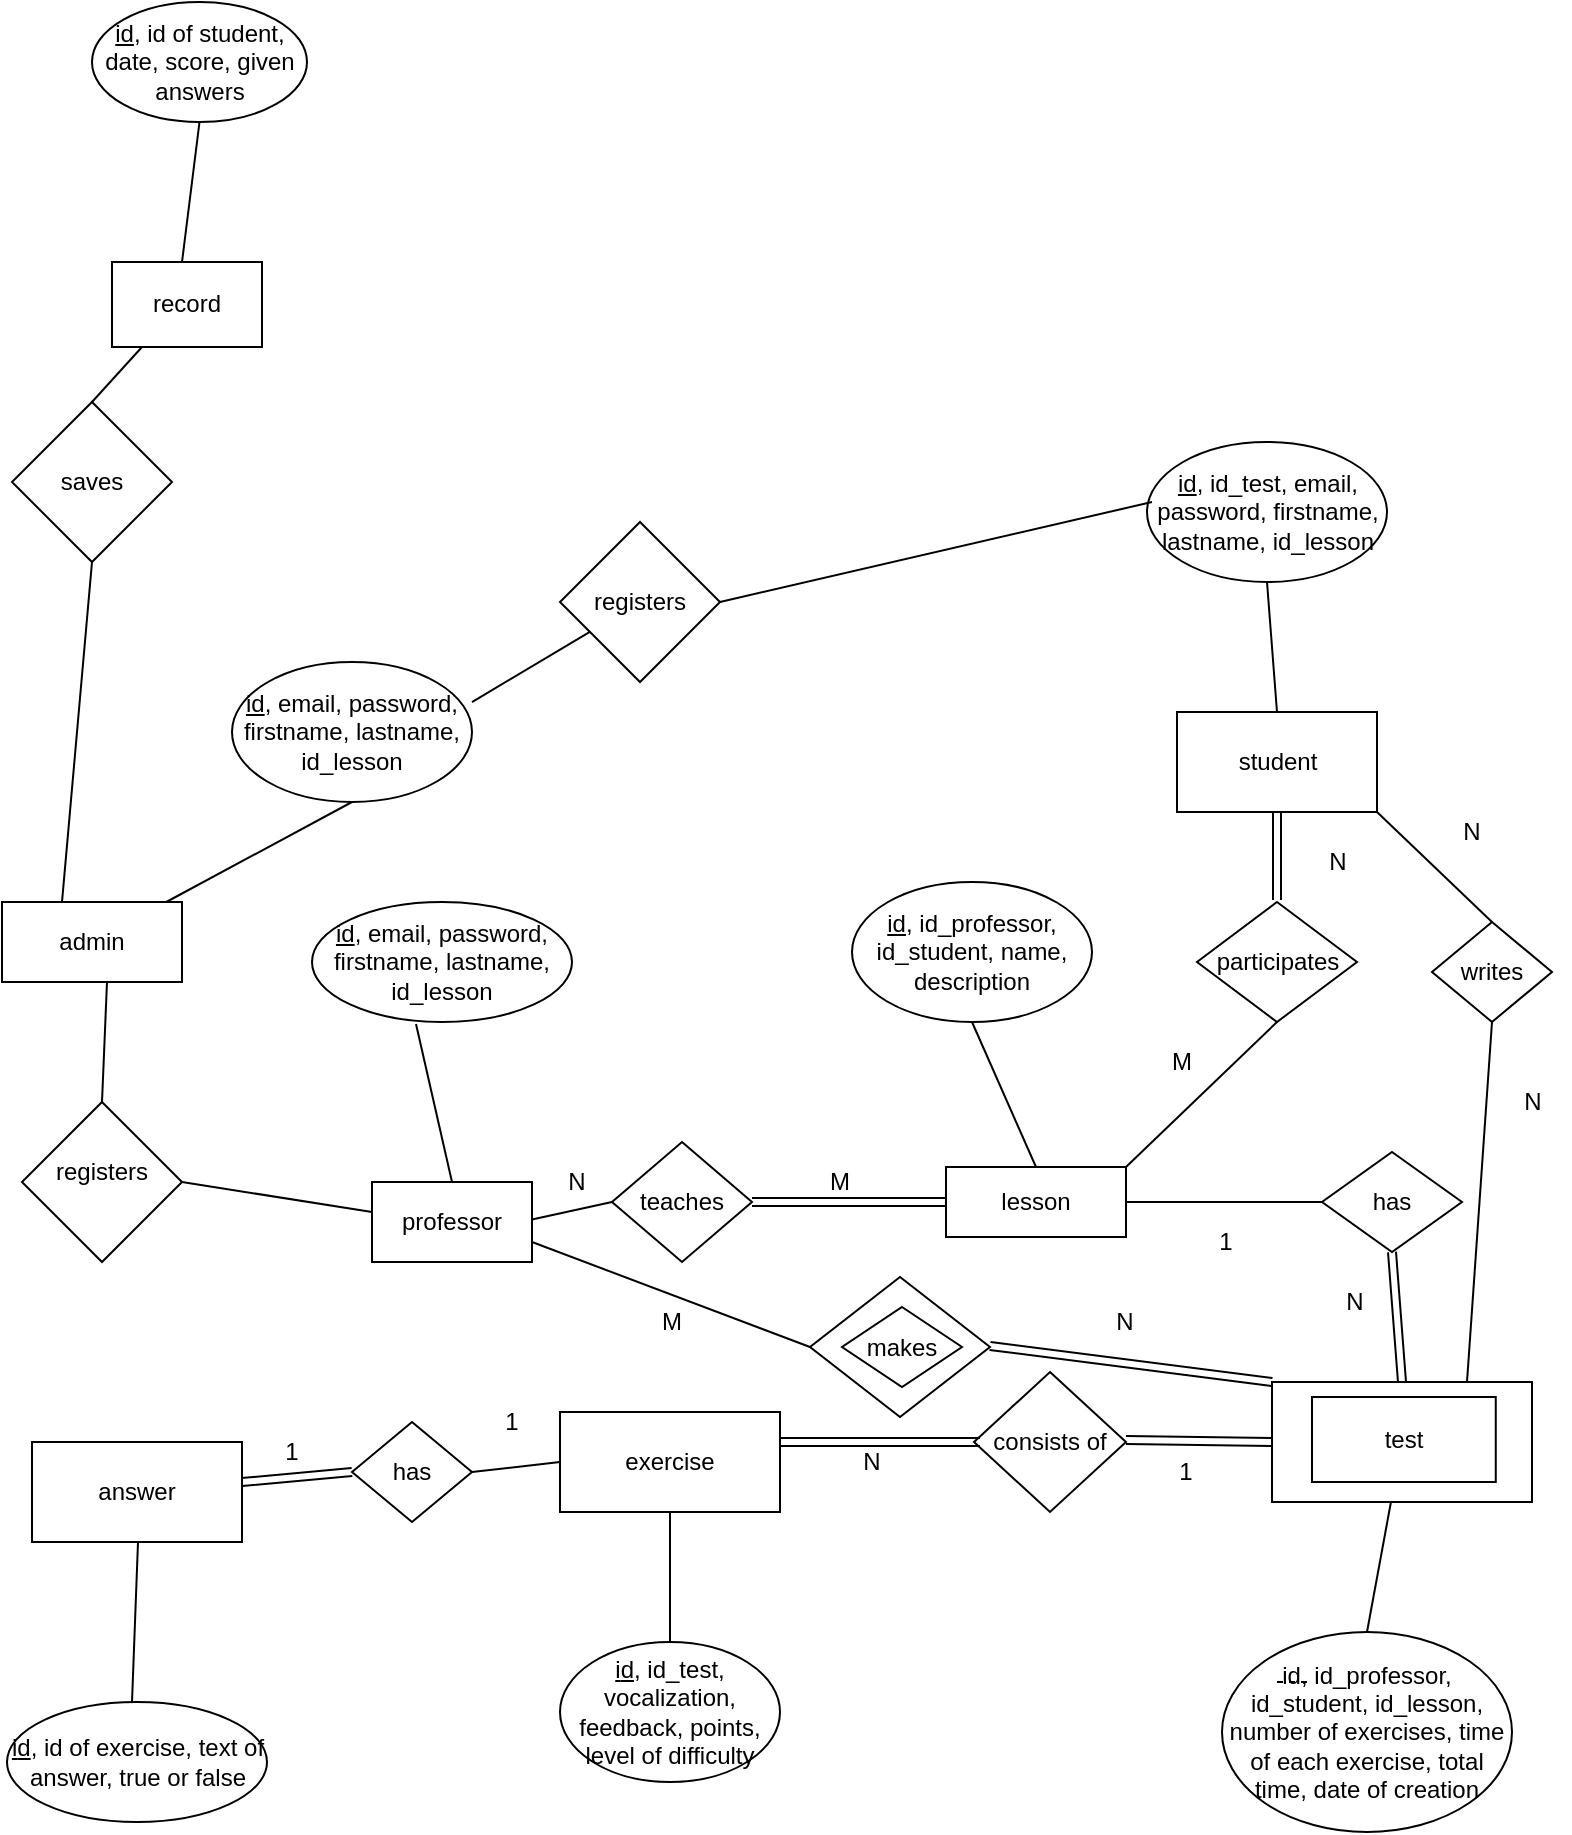 <mxfile version="24.2.7" type="device">
  <diagram name="Σελίδα-1" id="QAh2LDva-DaObILCpqB9">
    <mxGraphModel dx="1120" dy="1637" grid="1" gridSize="10" guides="1" tooltips="1" connect="1" arrows="1" fold="1" page="1" pageScale="1" pageWidth="827" pageHeight="1169" math="0" shadow="0">
      <root>
        <mxCell id="0" />
        <mxCell id="1" parent="0" />
        <mxCell id="vQbxsaV2fOy0zGT6MbxU-1" value="admin" style="rounded=0;whiteSpace=wrap;html=1;" parent="1" vertex="1">
          <mxGeometry x="25" y="-50" width="90" height="40" as="geometry" />
        </mxCell>
        <mxCell id="vQbxsaV2fOy0zGT6MbxU-2" value="&lt;u&gt;id&lt;/u&gt;, email, password, firstname, lastname, id_lesson" style="ellipse;whiteSpace=wrap;html=1;" parent="1" vertex="1">
          <mxGeometry x="140" y="-170" width="120" height="70" as="geometry" />
        </mxCell>
        <mxCell id="vQbxsaV2fOy0zGT6MbxU-4" value="" style="endArrow=none;html=1;rounded=0;entryX=0.5;entryY=1;entryDx=0;entryDy=0;" parent="1" source="vQbxsaV2fOy0zGT6MbxU-1" target="vQbxsaV2fOy0zGT6MbxU-2" edge="1">
          <mxGeometry width="50" height="50" relative="1" as="geometry">
            <mxPoint x="214.5" y="-20" as="sourcePoint" />
            <mxPoint x="214.5" y="-70" as="targetPoint" />
          </mxGeometry>
        </mxCell>
        <mxCell id="vQbxsaV2fOy0zGT6MbxU-6" value="professor" style="rounded=0;whiteSpace=wrap;html=1;" parent="1" vertex="1">
          <mxGeometry x="210" y="90" width="80" height="40" as="geometry" />
        </mxCell>
        <mxCell id="vQbxsaV2fOy0zGT6MbxU-8" value="&lt;u style=&quot;border-color: var(--border-color);&quot;&gt;id&lt;/u&gt;, email, password, firstname, lastname, id_lesson" style="ellipse;whiteSpace=wrap;html=1;" parent="1" vertex="1">
          <mxGeometry x="180" y="-50" width="130" height="60" as="geometry" />
        </mxCell>
        <mxCell id="vQbxsaV2fOy0zGT6MbxU-11" value="" style="endArrow=none;html=1;rounded=0;exitX=0.4;exitY=1.017;exitDx=0;exitDy=0;exitPerimeter=0;entryX=0.5;entryY=0;entryDx=0;entryDy=0;" parent="1" source="vQbxsaV2fOy0zGT6MbxU-8" target="vQbxsaV2fOy0zGT6MbxU-6" edge="1">
          <mxGeometry width="50" height="50" relative="1" as="geometry">
            <mxPoint x="390" y="250" as="sourcePoint" />
            <mxPoint x="440" y="200" as="targetPoint" />
          </mxGeometry>
        </mxCell>
        <mxCell id="vQbxsaV2fOy0zGT6MbxU-12" value="student" style="rounded=0;whiteSpace=wrap;html=1;" parent="1" vertex="1">
          <mxGeometry x="612.5" y="-145" width="100" height="50" as="geometry" />
        </mxCell>
        <mxCell id="vQbxsaV2fOy0zGT6MbxU-13" value="&lt;u style=&quot;border-color: var(--border-color);&quot;&gt;id&lt;/u&gt;, id_test, email, password, firstname, lastname, id_lesson" style="ellipse;whiteSpace=wrap;html=1;" parent="1" vertex="1">
          <mxGeometry x="597.5" y="-280" width="120" height="70" as="geometry" />
        </mxCell>
        <mxCell id="vQbxsaV2fOy0zGT6MbxU-16" value="" style="endArrow=none;html=1;rounded=0;entryX=0.5;entryY=1;entryDx=0;entryDy=0;exitX=0.5;exitY=0;exitDx=0;exitDy=0;" parent="1" source="vQbxsaV2fOy0zGT6MbxU-12" target="vQbxsaV2fOy0zGT6MbxU-13" edge="1">
          <mxGeometry width="50" height="50" relative="1" as="geometry">
            <mxPoint x="632.5" y="-55" as="sourcePoint" />
            <mxPoint x="682.5" y="-105" as="targetPoint" />
          </mxGeometry>
        </mxCell>
        <mxCell id="vQbxsaV2fOy0zGT6MbxU-17" value="lesson" style="rounded=0;whiteSpace=wrap;html=1;" parent="1" vertex="1">
          <mxGeometry x="497" y="82.5" width="90" height="35" as="geometry" />
        </mxCell>
        <mxCell id="vQbxsaV2fOy0zGT6MbxU-18" value="&lt;u&gt;id&lt;/u&gt;, id_professor, id_student, name, description" style="ellipse;whiteSpace=wrap;html=1;" parent="1" vertex="1">
          <mxGeometry x="450" y="-60" width="120" height="70" as="geometry" />
        </mxCell>
        <mxCell id="vQbxsaV2fOy0zGT6MbxU-19" value="" style="endArrow=none;html=1;rounded=0;entryX=0.5;entryY=1;entryDx=0;entryDy=0;exitX=0.5;exitY=0;exitDx=0;exitDy=0;" parent="1" source="vQbxsaV2fOy0zGT6MbxU-17" target="vQbxsaV2fOy0zGT6MbxU-18" edge="1">
          <mxGeometry width="50" height="50" relative="1" as="geometry">
            <mxPoint x="259" y="185" as="sourcePoint" />
            <mxPoint x="469" y="50" as="targetPoint" />
          </mxGeometry>
        </mxCell>
        <mxCell id="vQbxsaV2fOy0zGT6MbxU-20" value="" style="rounded=0;whiteSpace=wrap;html=1;" parent="1" vertex="1">
          <mxGeometry x="660" y="190" width="130" height="60" as="geometry" />
        </mxCell>
        <mxCell id="vQbxsaV2fOy0zGT6MbxU-21" value="id, id_professor, id_student, id_lesson, number of exercises, time of each exercise, total time, date of creation" style="ellipse;whiteSpace=wrap;html=1;" parent="1" vertex="1">
          <mxGeometry x="635" y="315" width="145" height="100" as="geometry" />
        </mxCell>
        <mxCell id="vQbxsaV2fOy0zGT6MbxU-22" value="" style="endArrow=none;html=1;rounded=0;entryX=0.5;entryY=0;entryDx=0;entryDy=0;" parent="1" source="vQbxsaV2fOy0zGT6MbxU-20" target="vQbxsaV2fOy0zGT6MbxU-21" edge="1">
          <mxGeometry width="50" height="50" relative="1" as="geometry">
            <mxPoint x="505" y="390" as="sourcePoint" />
            <mxPoint x="540" y="380" as="targetPoint" />
          </mxGeometry>
        </mxCell>
        <mxCell id="vQbxsaV2fOy0zGT6MbxU-23" value="exercise" style="rounded=0;whiteSpace=wrap;html=1;" parent="1" vertex="1">
          <mxGeometry x="304" y="205" width="110" height="50" as="geometry" />
        </mxCell>
        <mxCell id="vQbxsaV2fOy0zGT6MbxU-24" value="&lt;u&gt;i&lt;span style=&quot;border-color: var(--border-color);&quot;&gt;d&lt;/span&gt;&lt;/u&gt;, id_test, vocalization, feedback, points, level of difficulty" style="ellipse;whiteSpace=wrap;html=1;" parent="1" vertex="1">
          <mxGeometry x="304" y="320" width="110" height="70" as="geometry" />
        </mxCell>
        <mxCell id="vQbxsaV2fOy0zGT6MbxU-25" value="&lt;u&gt;i&lt;span style=&quot;border-color: var(--border-color);&quot;&gt;d&lt;/span&gt;&lt;/u&gt;, id of exercise, text of answer, true or false" style="ellipse;whiteSpace=wrap;html=1;" parent="1" vertex="1">
          <mxGeometry x="27.5" y="350" width="130" height="60" as="geometry" />
        </mxCell>
        <mxCell id="vQbxsaV2fOy0zGT6MbxU-26" value="" style="endArrow=none;html=1;rounded=0;exitX=0.5;exitY=0;exitDx=0;exitDy=0;entryX=0.5;entryY=1;entryDx=0;entryDy=0;" parent="1" source="vQbxsaV2fOy0zGT6MbxU-24" target="vQbxsaV2fOy0zGT6MbxU-23" edge="1">
          <mxGeometry width="50" height="50" relative="1" as="geometry">
            <mxPoint x="358.5" y="280" as="sourcePoint" />
            <mxPoint x="359" y="300" as="targetPoint" />
          </mxGeometry>
        </mxCell>
        <mxCell id="vQbxsaV2fOy0zGT6MbxU-27" value="answer" style="rounded=0;whiteSpace=wrap;html=1;" parent="1" vertex="1">
          <mxGeometry x="40" y="220" width="105" height="50" as="geometry" />
        </mxCell>
        <mxCell id="n3u3voI4KnznJMUQTCsW-1" value="" style="endArrow=none;html=1;rounded=0;" parent="1" edge="1">
          <mxGeometry width="50" height="50" relative="1" as="geometry">
            <mxPoint x="90" y="350" as="sourcePoint" />
            <mxPoint x="93" y="270" as="targetPoint" />
            <Array as="points" />
          </mxGeometry>
        </mxCell>
        <mxCell id="n3u3voI4KnznJMUQTCsW-2" value="teaches" style="rhombus;whiteSpace=wrap;html=1;" parent="1" vertex="1">
          <mxGeometry x="330" y="70" width="70" height="60" as="geometry" />
        </mxCell>
        <mxCell id="n3u3voI4KnznJMUQTCsW-6" value="M" style="text;html=1;strokeColor=none;fillColor=none;align=center;verticalAlign=middle;whiteSpace=wrap;rounded=0;" parent="1" vertex="1">
          <mxGeometry x="429" y="80" width="30" height="20" as="geometry" />
        </mxCell>
        <mxCell id="n3u3voI4KnznJMUQTCsW-11" value="N" style="text;html=1;strokeColor=none;fillColor=none;align=center;verticalAlign=middle;whiteSpace=wrap;rounded=0;" parent="1" vertex="1">
          <mxGeometry x="300" y="80" width="25" height="20" as="geometry" />
        </mxCell>
        <mxCell id="n3u3voI4KnznJMUQTCsW-13" value="" style="endArrow=none;html=1;rounded=0;exitX=1;exitY=0.5;exitDx=0;exitDy=0;entryX=0;entryY=0.5;entryDx=0;entryDy=0;" parent="1" target="n3u3voI4KnznJMUQTCsW-2" edge="1">
          <mxGeometry width="50" height="50" relative="1" as="geometry">
            <mxPoint x="290" y="108.75" as="sourcePoint" />
            <mxPoint x="370" y="126.25" as="targetPoint" />
          </mxGeometry>
        </mxCell>
        <mxCell id="n3u3voI4KnznJMUQTCsW-14" value="has" style="rhombus;whiteSpace=wrap;html=1;" parent="1" vertex="1">
          <mxGeometry x="685" y="75" width="70" height="50" as="geometry" />
        </mxCell>
        <mxCell id="n3u3voI4KnznJMUQTCsW-17" value="" style="endArrow=none;html=1;rounded=0;exitX=0.5;exitY=0;exitDx=0;exitDy=0;entryX=0;entryY=0.5;entryDx=0;entryDy=0;" parent="1" target="n3u3voI4KnznJMUQTCsW-14" edge="1">
          <mxGeometry width="50" height="50" relative="1" as="geometry">
            <mxPoint x="587" y="100" as="sourcePoint" />
            <mxPoint x="680" y="100" as="targetPoint" />
          </mxGeometry>
        </mxCell>
        <mxCell id="n3u3voI4KnznJMUQTCsW-18" value="N" style="text;html=1;strokeColor=none;fillColor=none;align=center;verticalAlign=middle;whiteSpace=wrap;rounded=0;" parent="1" vertex="1">
          <mxGeometry x="685" y="140" width="32.5" height="20" as="geometry" />
        </mxCell>
        <mxCell id="n3u3voI4KnznJMUQTCsW-19" value="1" style="text;html=1;strokeColor=none;fillColor=none;align=center;verticalAlign=middle;whiteSpace=wrap;rounded=0;" parent="1" vertex="1">
          <mxGeometry x="622.5" y="110" width="27.5" height="20" as="geometry" />
        </mxCell>
        <mxCell id="n3u3voI4KnznJMUQTCsW-21" value="" style="shape=link;html=1;rounded=0;exitX=0.5;exitY=1;exitDx=0;exitDy=0;entryX=0.5;entryY=0;entryDx=0;entryDy=0;" parent="1" source="n3u3voI4KnznJMUQTCsW-14" target="vQbxsaV2fOy0zGT6MbxU-20" edge="1">
          <mxGeometry width="100" relative="1" as="geometry">
            <mxPoint x="720" y="140" as="sourcePoint" />
            <mxPoint x="730" y="180" as="targetPoint" />
          </mxGeometry>
        </mxCell>
        <mxCell id="n3u3voI4KnznJMUQTCsW-22" value="consists of" style="rhombus;whiteSpace=wrap;html=1;" parent="1" vertex="1">
          <mxGeometry x="511" y="185" width="76" height="70" as="geometry" />
        </mxCell>
        <mxCell id="n3u3voI4KnznJMUQTCsW-23" value="" style="shape=link;html=1;rounded=0;entryX=0;entryY=0.5;entryDx=0;entryDy=0;" parent="1" target="vQbxsaV2fOy0zGT6MbxU-20" edge="1">
          <mxGeometry width="100" relative="1" as="geometry">
            <mxPoint x="587" y="219" as="sourcePoint" />
            <mxPoint x="650" y="220" as="targetPoint" />
          </mxGeometry>
        </mxCell>
        <mxCell id="n3u3voI4KnznJMUQTCsW-25" value="1" style="text;html=1;strokeColor=none;fillColor=none;align=center;verticalAlign=middle;whiteSpace=wrap;rounded=0;" parent="1" vertex="1">
          <mxGeometry x="598.75" y="225" width="36.25" height="20" as="geometry" />
        </mxCell>
        <mxCell id="n3u3voI4KnznJMUQTCsW-26" value="N" style="text;html=1;strokeColor=none;fillColor=none;align=center;verticalAlign=middle;whiteSpace=wrap;rounded=0;" parent="1" vertex="1">
          <mxGeometry x="440" y="220" width="40" height="20" as="geometry" />
        </mxCell>
        <mxCell id="n3u3voI4KnznJMUQTCsW-27" value="has" style="rhombus;whiteSpace=wrap;html=1;" parent="1" vertex="1">
          <mxGeometry x="200" y="210" width="60" height="50" as="geometry" />
        </mxCell>
        <mxCell id="n3u3voI4KnznJMUQTCsW-33" value="" style="endArrow=none;html=1;rounded=0;entryX=0;entryY=0.5;entryDx=0;entryDy=0;exitX=1;exitY=0.5;exitDx=0;exitDy=0;" parent="1" source="n3u3voI4KnznJMUQTCsW-27" target="vQbxsaV2fOy0zGT6MbxU-23" edge="1">
          <mxGeometry width="50" height="50" relative="1" as="geometry">
            <mxPoint x="255" y="205" as="sourcePoint" />
            <mxPoint x="310" y="180" as="targetPoint" />
          </mxGeometry>
        </mxCell>
        <mxCell id="n3u3voI4KnznJMUQTCsW-35" value="" style="shape=link;html=1;rounded=0;entryX=0;entryY=0.5;entryDx=0;entryDy=0;" parent="1" target="vQbxsaV2fOy0zGT6MbxU-17" edge="1">
          <mxGeometry width="100" relative="1" as="geometry">
            <mxPoint x="400" y="100" as="sourcePoint" />
            <mxPoint x="480" y="100" as="targetPoint" />
          </mxGeometry>
        </mxCell>
        <mxCell id="n3u3voI4KnznJMUQTCsW-38" value="" style="shape=link;html=1;rounded=0;" parent="1" edge="1">
          <mxGeometry width="100" relative="1" as="geometry">
            <mxPoint x="414" y="220" as="sourcePoint" />
            <mxPoint x="514" y="220" as="targetPoint" />
          </mxGeometry>
        </mxCell>
        <mxCell id="n3u3voI4KnznJMUQTCsW-39" value="" style="shape=link;html=1;rounded=0;entryX=0;entryY=0.5;entryDx=0;entryDy=0;" parent="1" target="n3u3voI4KnznJMUQTCsW-27" edge="1">
          <mxGeometry width="100" relative="1" as="geometry">
            <mxPoint x="145" y="240" as="sourcePoint" />
            <mxPoint x="200" y="240" as="targetPoint" />
          </mxGeometry>
        </mxCell>
        <mxCell id="n3u3voI4KnznJMUQTCsW-40" value="1" style="text;html=1;strokeColor=none;fillColor=none;align=center;verticalAlign=middle;whiteSpace=wrap;rounded=0;" parent="1" vertex="1">
          <mxGeometry x="140" y="210" width="60" height="30" as="geometry" />
        </mxCell>
        <mxCell id="n3u3voI4KnznJMUQTCsW-41" value="1" style="text;html=1;strokeColor=none;fillColor=none;align=center;verticalAlign=middle;whiteSpace=wrap;rounded=0;" parent="1" vertex="1">
          <mxGeometry x="250" y="195" width="60" height="30" as="geometry" />
        </mxCell>
        <mxCell id="n3u3voI4KnznJMUQTCsW-42" value="participates" style="rhombus;whiteSpace=wrap;html=1;" parent="1" vertex="1">
          <mxGeometry x="622.5" y="-50" width="80" height="60" as="geometry" />
        </mxCell>
        <mxCell id="n3u3voI4KnznJMUQTCsW-46" value="M" style="text;html=1;strokeColor=none;fillColor=none;align=center;verticalAlign=middle;whiteSpace=wrap;rounded=0;" parent="1" vertex="1">
          <mxGeometry x="600" y="20" width="30" height="20" as="geometry" />
        </mxCell>
        <mxCell id="n3u3voI4KnznJMUQTCsW-47" value="N" style="text;html=1;strokeColor=none;fillColor=none;align=center;verticalAlign=middle;whiteSpace=wrap;rounded=0;" parent="1" vertex="1">
          <mxGeometry x="672.5" y="-80" width="40" height="20" as="geometry" />
        </mxCell>
        <mxCell id="n3u3voI4KnznJMUQTCsW-50" value="" style="shape=link;html=1;rounded=0;entryX=0.5;entryY=1;entryDx=0;entryDy=0;" parent="1" target="vQbxsaV2fOy0zGT6MbxU-12" edge="1">
          <mxGeometry width="100" relative="1" as="geometry">
            <mxPoint x="662.5" y="-51" as="sourcePoint" />
            <mxPoint x="762.5" y="-51" as="targetPoint" />
          </mxGeometry>
        </mxCell>
        <mxCell id="n3u3voI4KnznJMUQTCsW-51" value="" style="endArrow=none;html=1;rounded=0;entryX=0.5;entryY=1;entryDx=0;entryDy=0;exitX=1;exitY=0;exitDx=0;exitDy=0;" parent="1" source="vQbxsaV2fOy0zGT6MbxU-17" target="n3u3voI4KnznJMUQTCsW-42" edge="1">
          <mxGeometry width="50" height="50" relative="1" as="geometry">
            <mxPoint x="570" y="80" as="sourcePoint" />
            <mxPoint x="641.88" y="32.5" as="targetPoint" />
          </mxGeometry>
        </mxCell>
        <mxCell id="n3u3voI4KnznJMUQTCsW-52" value="" style="rhombus;whiteSpace=wrap;html=1;" parent="1" vertex="1">
          <mxGeometry x="429" y="137.5" width="90" height="70" as="geometry" />
        </mxCell>
        <mxCell id="n3u3voI4KnznJMUQTCsW-53" value="makes" style="rhombus;whiteSpace=wrap;html=1;" parent="1" vertex="1">
          <mxGeometry x="445" y="152.5" width="60" height="40" as="geometry" />
        </mxCell>
        <mxCell id="n3u3voI4KnznJMUQTCsW-55" value="" style="endArrow=none;html=1;rounded=0;entryX=0;entryY=0.5;entryDx=0;entryDy=0;exitX=1;exitY=0.75;exitDx=0;exitDy=0;" parent="1" source="vQbxsaV2fOy0zGT6MbxU-6" target="n3u3voI4KnznJMUQTCsW-52" edge="1">
          <mxGeometry width="50" height="50" relative="1" as="geometry">
            <mxPoint x="380" y="240" as="sourcePoint" />
            <mxPoint x="430" y="190" as="targetPoint" />
          </mxGeometry>
        </mxCell>
        <mxCell id="n3u3voI4KnznJMUQTCsW-56" value="" style="shape=link;html=1;rounded=0;entryX=0;entryY=0;entryDx=0;entryDy=0;" parent="1" target="vQbxsaV2fOy0zGT6MbxU-20" edge="1">
          <mxGeometry width="100" relative="1" as="geometry">
            <mxPoint x="519" y="172" as="sourcePoint" />
            <mxPoint x="650" y="190" as="targetPoint" />
          </mxGeometry>
        </mxCell>
        <mxCell id="n3u3voI4KnznJMUQTCsW-57" value="test" style="rounded=0;whiteSpace=wrap;html=1;" parent="1" vertex="1">
          <mxGeometry x="680" y="197.5" width="91.88" height="42.5" as="geometry" />
        </mxCell>
        <mxCell id="n3u3voI4KnznJMUQTCsW-58" value="M" style="text;html=1;strokeColor=none;fillColor=none;align=center;verticalAlign=middle;whiteSpace=wrap;rounded=0;" parent="1" vertex="1">
          <mxGeometry x="340" y="150" width="40" height="20" as="geometry" />
        </mxCell>
        <mxCell id="n3u3voI4KnznJMUQTCsW-59" value="N" style="text;html=1;strokeColor=none;fillColor=none;align=center;verticalAlign=middle;whiteSpace=wrap;rounded=0;" parent="1" vertex="1">
          <mxGeometry x="570" y="150" width="32.5" height="20" as="geometry" />
        </mxCell>
        <mxCell id="n3u3voI4KnznJMUQTCsW-60" value="writes" style="rhombus;whiteSpace=wrap;html=1;" parent="1" vertex="1">
          <mxGeometry x="740" y="-40" width="60" height="50" as="geometry" />
        </mxCell>
        <mxCell id="n3u3voI4KnznJMUQTCsW-62" value="" style="endArrow=none;html=1;rounded=0;exitX=0.5;exitY=0;exitDx=0;exitDy=0;" parent="1" source="n3u3voI4KnznJMUQTCsW-60" edge="1">
          <mxGeometry width="50" height="50" relative="1" as="geometry">
            <mxPoint x="662.5" y="-45" as="sourcePoint" />
            <mxPoint x="712.5" y="-95" as="targetPoint" />
          </mxGeometry>
        </mxCell>
        <mxCell id="n3u3voI4KnznJMUQTCsW-63" value="" style="endArrow=none;html=1;rounded=0;exitX=0.75;exitY=0;exitDx=0;exitDy=0;entryX=0.5;entryY=1;entryDx=0;entryDy=0;" parent="1" source="vQbxsaV2fOy0zGT6MbxU-20" target="n3u3voI4KnznJMUQTCsW-60" edge="1">
          <mxGeometry width="50" height="50" relative="1" as="geometry">
            <mxPoint x="721.88" y="60" as="sourcePoint" />
            <mxPoint x="771.88" y="10" as="targetPoint" />
          </mxGeometry>
        </mxCell>
        <mxCell id="n3u3voI4KnznJMUQTCsW-64" value="N" style="text;html=1;strokeColor=none;fillColor=none;align=center;verticalAlign=middle;whiteSpace=wrap;rounded=0;" parent="1" vertex="1">
          <mxGeometry x="771.88" y="40" width="37" height="20" as="geometry" />
        </mxCell>
        <mxCell id="n3u3voI4KnznJMUQTCsW-65" value="N" style="text;html=1;strokeColor=none;fillColor=none;align=center;verticalAlign=middle;whiteSpace=wrap;rounded=0;" parent="1" vertex="1">
          <mxGeometry x="740" y="-95" width="40" height="20" as="geometry" />
        </mxCell>
        <mxCell id="n3u3voI4KnznJMUQTCsW-68" value="" style="endArrow=none;dashed=1;html=1;rounded=0;" parent="1" edge="1">
          <mxGeometry width="50" height="50" relative="1" as="geometry">
            <mxPoint x="663" y="340" as="sourcePoint" />
            <mxPoint x="662.5" y="340" as="targetPoint" />
          </mxGeometry>
        </mxCell>
        <mxCell id="n3u3voI4KnznJMUQTCsW-70" value="" style="endArrow=none;dashed=1;html=1;rounded=0;" parent="1" edge="1">
          <mxGeometry width="50" height="50" relative="1" as="geometry">
            <mxPoint x="662.5" y="340" as="sourcePoint" />
            <mxPoint x="680" y="340" as="targetPoint" />
          </mxGeometry>
        </mxCell>
        <mxCell id="n3u3voI4KnznJMUQTCsW-71" value="record" style="rounded=0;whiteSpace=wrap;html=1;" parent="1" vertex="1">
          <mxGeometry x="80" y="-370" width="75" height="42.5" as="geometry" />
        </mxCell>
        <mxCell id="n3u3voI4KnznJMUQTCsW-72" value="&lt;u&gt;id&lt;/u&gt;, id of student, date, score, given answers" style="ellipse;whiteSpace=wrap;html=1;" parent="1" vertex="1">
          <mxGeometry x="70" y="-500" width="107.5" height="60" as="geometry" />
        </mxCell>
        <mxCell id="n3u3voI4KnznJMUQTCsW-73" value="" style="endArrow=none;html=1;rounded=0;entryX=0.5;entryY=1;entryDx=0;entryDy=0;" parent="1" target="n3u3voI4KnznJMUQTCsW-72" edge="1">
          <mxGeometry width="50" height="50" relative="1" as="geometry">
            <mxPoint x="115" y="-370" as="sourcePoint" />
            <mxPoint x="165" y="-420" as="targetPoint" />
          </mxGeometry>
        </mxCell>
        <mxCell id="ku2yjbf4rf5dl1Ch_baW-1" value="" style="rhombus;whiteSpace=wrap;html=1;" vertex="1" parent="1">
          <mxGeometry x="35" y="50" width="80" height="80" as="geometry" />
        </mxCell>
        <mxCell id="ku2yjbf4rf5dl1Ch_baW-2" value="registers" style="text;html=1;align=center;verticalAlign=middle;whiteSpace=wrap;rounded=0;" vertex="1" parent="1">
          <mxGeometry x="45" y="70" width="60" height="30" as="geometry" />
        </mxCell>
        <mxCell id="ku2yjbf4rf5dl1Ch_baW-3" value="" style="endArrow=none;html=1;rounded=0;exitX=0.5;exitY=0;exitDx=0;exitDy=0;" edge="1" parent="1" source="ku2yjbf4rf5dl1Ch_baW-1">
          <mxGeometry width="50" height="50" relative="1" as="geometry">
            <mxPoint x="27.5" y="40" as="sourcePoint" />
            <mxPoint x="77.5" y="-10" as="targetPoint" />
          </mxGeometry>
        </mxCell>
        <mxCell id="ku2yjbf4rf5dl1Ch_baW-4" value="" style="endArrow=none;html=1;rounded=0;exitX=1;exitY=0.5;exitDx=0;exitDy=0;" edge="1" parent="1" source="ku2yjbf4rf5dl1Ch_baW-1">
          <mxGeometry width="50" height="50" relative="1" as="geometry">
            <mxPoint x="160" y="155" as="sourcePoint" />
            <mxPoint x="210" y="105" as="targetPoint" />
          </mxGeometry>
        </mxCell>
        <mxCell id="ku2yjbf4rf5dl1Ch_baW-8" value="" style="endArrow=none;html=1;rounded=0;exitX=1;exitY=0.286;exitDx=0;exitDy=0;exitPerimeter=0;" edge="1" parent="1" source="vQbxsaV2fOy0zGT6MbxU-2" target="ku2yjbf4rf5dl1Ch_baW-9">
          <mxGeometry width="50" height="50" relative="1" as="geometry">
            <mxPoint x="390" y="-150" as="sourcePoint" />
            <mxPoint x="320" y="-190" as="targetPoint" />
          </mxGeometry>
        </mxCell>
        <mxCell id="ku2yjbf4rf5dl1Ch_baW-9" value="registers" style="rhombus;whiteSpace=wrap;html=1;" vertex="1" parent="1">
          <mxGeometry x="304" y="-240" width="80" height="80" as="geometry" />
        </mxCell>
        <mxCell id="ku2yjbf4rf5dl1Ch_baW-10" value="" style="endArrow=none;html=1;rounded=0;exitX=1;exitY=0.5;exitDx=0;exitDy=0;" edge="1" parent="1" source="ku2yjbf4rf5dl1Ch_baW-9">
          <mxGeometry width="50" height="50" relative="1" as="geometry">
            <mxPoint x="390" y="-200" as="sourcePoint" />
            <mxPoint x="600" y="-250" as="targetPoint" />
          </mxGeometry>
        </mxCell>
        <mxCell id="ku2yjbf4rf5dl1Ch_baW-11" value="" style="rhombus;whiteSpace=wrap;html=1;" vertex="1" parent="1">
          <mxGeometry x="30" y="-300" width="80" height="80" as="geometry" />
        </mxCell>
        <mxCell id="ku2yjbf4rf5dl1Ch_baW-12" value="saves" style="text;html=1;align=center;verticalAlign=middle;whiteSpace=wrap;rounded=0;" vertex="1" parent="1">
          <mxGeometry x="40" y="-275" width="60" height="30" as="geometry" />
        </mxCell>
        <mxCell id="ku2yjbf4rf5dl1Ch_baW-13" value="" style="endArrow=none;html=1;rounded=0;exitX=0.5;exitY=0;exitDx=0;exitDy=0;" edge="1" parent="1" source="ku2yjbf4rf5dl1Ch_baW-11">
          <mxGeometry width="50" height="50" relative="1" as="geometry">
            <mxPoint x="45" y="-277.5" as="sourcePoint" />
            <mxPoint x="95" y="-327.5" as="targetPoint" />
          </mxGeometry>
        </mxCell>
        <mxCell id="ku2yjbf4rf5dl1Ch_baW-14" value="" style="endArrow=none;html=1;rounded=0;entryX=0.5;entryY=1;entryDx=0;entryDy=0;" edge="1" parent="1" target="ku2yjbf4rf5dl1Ch_baW-11">
          <mxGeometry width="50" height="50" relative="1" as="geometry">
            <mxPoint x="55" y="-50" as="sourcePoint" />
            <mxPoint x="105" y="-100" as="targetPoint" />
          </mxGeometry>
        </mxCell>
      </root>
    </mxGraphModel>
  </diagram>
</mxfile>
